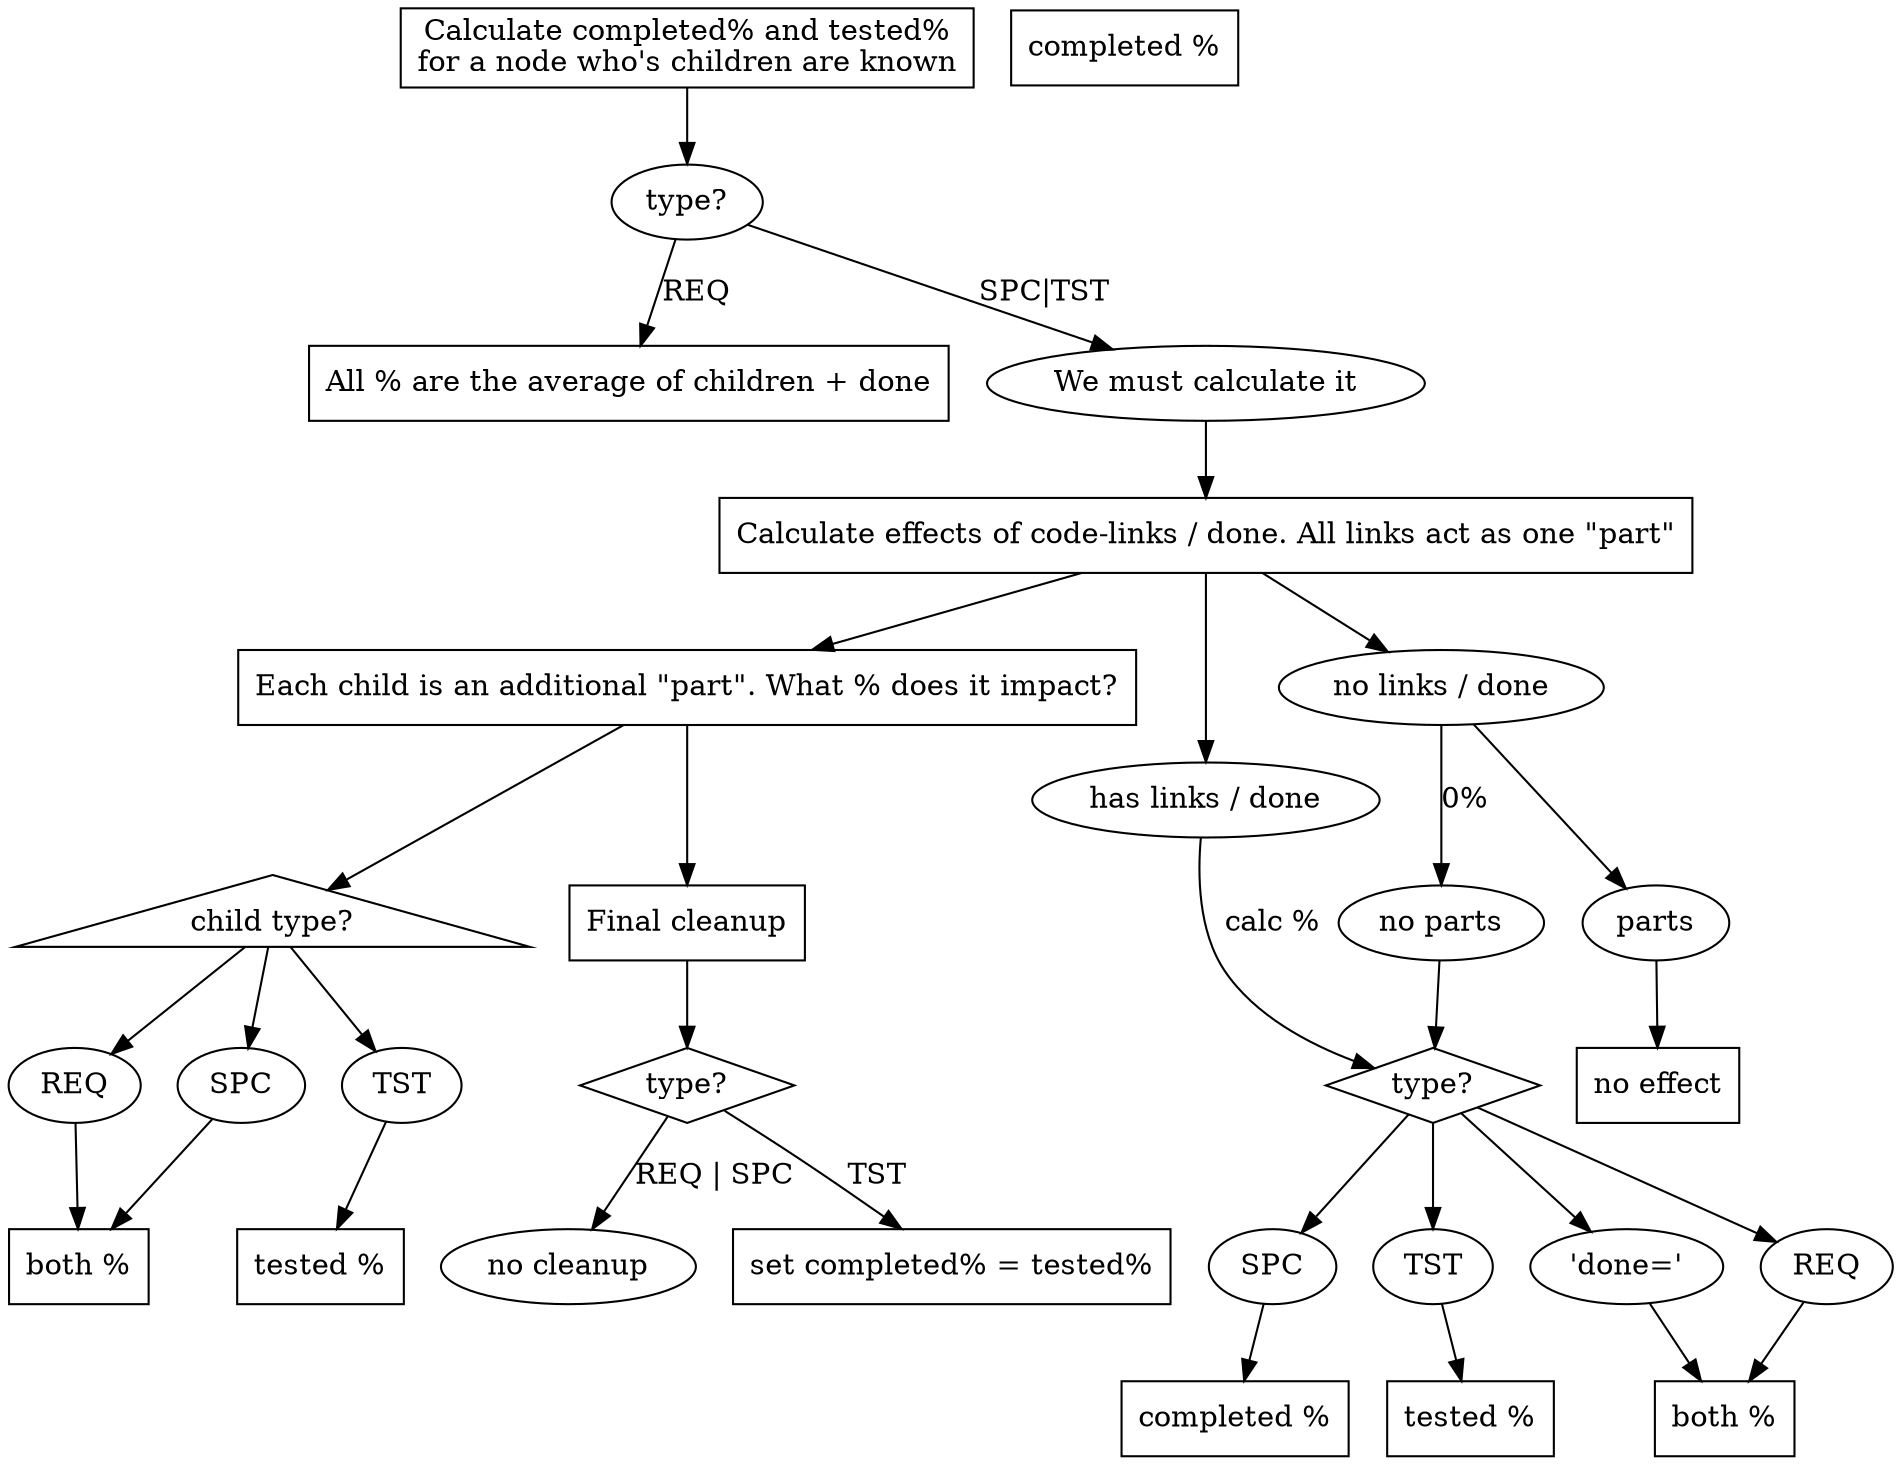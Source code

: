 // I realized in the middle of graphing this that I had been
// approaching it wrong.
//
// I had been setting TST.tested == TST.completed
// The logic was much more clean when I just said
// that TST only affects the TST of items and did
// the opposite.

digraph G {
    // TODO: I want this cluster to be horizontal
    {
        // whole operation
        {G_start [label="\
Calculate completed% and tested%
for a node who's children are known";
        shape=box]}

        G_start -> T_start;
    }

    {
        {T_start [label="type?"]}
        {T_req [label="All % are the average of children + done"; shape=box]}
        {T_other [label="We must calculate it"]}

        T_start -> T_req [label="REQ"];
        T_start -> T_other [label="SPC|TST"];

        T_other -> L_start -> C_start -> F_start;
    }


    // whether to use a link or not
    {
        // starting values
        {L_start [label="\
Calculate effects of code-links / done. All links act as one \"part\""
        shape=box]}

        // ending values
        {L_both [label="both %"; shape=box]}
        {L_completed [label="completed %"; shape=box]}
        {L_tested [label="tested %"; shape=box]}
        {L_nouse [label="no effect"; URL="[[@.link_nouse]]"; shape=box]}

        // other
        {L_links [label="has links / done"]}
        {L_nolinks [label="no links / done"]}

        L_start -> L_links;
        L_start -> L_nolinks;

        // node type is other, find calulation
        // has links
        L_links -> L_nt [label="calc %"];

        // no links
        L_nolinks -> {L_nl_a [label="parts"]} -> L_nouse;
        L_nolinks -> {L_nl_b [label="no parts"]} [label="0%"];
            L_nl_b -> L_nt

        {L_nt [label="type?"; shape=diamond]}

        L_nt -> {L_req [label="REQ"]}
        L_nt -> {L_spc [label="SPC"]}
        L_nt -> {L_tst [label="TST"]}
        L_nt -> {L_done [label="'done='"; URL="[[@.link_done]]"]};

        L_req -> L_both
        L_done -> L_both
        L_spc -> L_completed
        L_tst -> L_tested;
    }

    // what to use a child for
    {
        // starting values
        {C_start [label="\
Each child is an additional \"part\". What % does it impact?";
        shape=box]}

        // ending values
        {C_completed [label="completed %"; shape=box]}
        {C_tested [label="tested %"; shape=box]}
        {C_both [label="both %"; shape=box]}

        // different depending on the type of child
        {C_req [label="REQ"]}
        {C_spc [label="SPC"]}
        {C_tst [label="TST"]}

        {C_nt [label="child type?"; shape=triangle]}
        C_start -> C_nt;
            C_nt -> C_req;
            C_nt -> C_spc;
            C_nt -> C_tst;


        C_req -> C_both;
        C_spc -> C_both;
        C_tst -> C_tested;

    }

    // final setting / cleanup
    {
        // starting values
        {F_start [label="Final cleanup"; shape=box]}

        // ending values
        {F_equate [label="set completed% = tested%"; shape=box]}
        {F_nochange [label="no cleanup"]}

        {F_nt [label="type?"; shape=diamond]}

        F_start -> F_nt
        F_nt -> F_equate [label="TST"];
        F_nt -> F_nochange [label="REQ | SPC"];
    }


}
